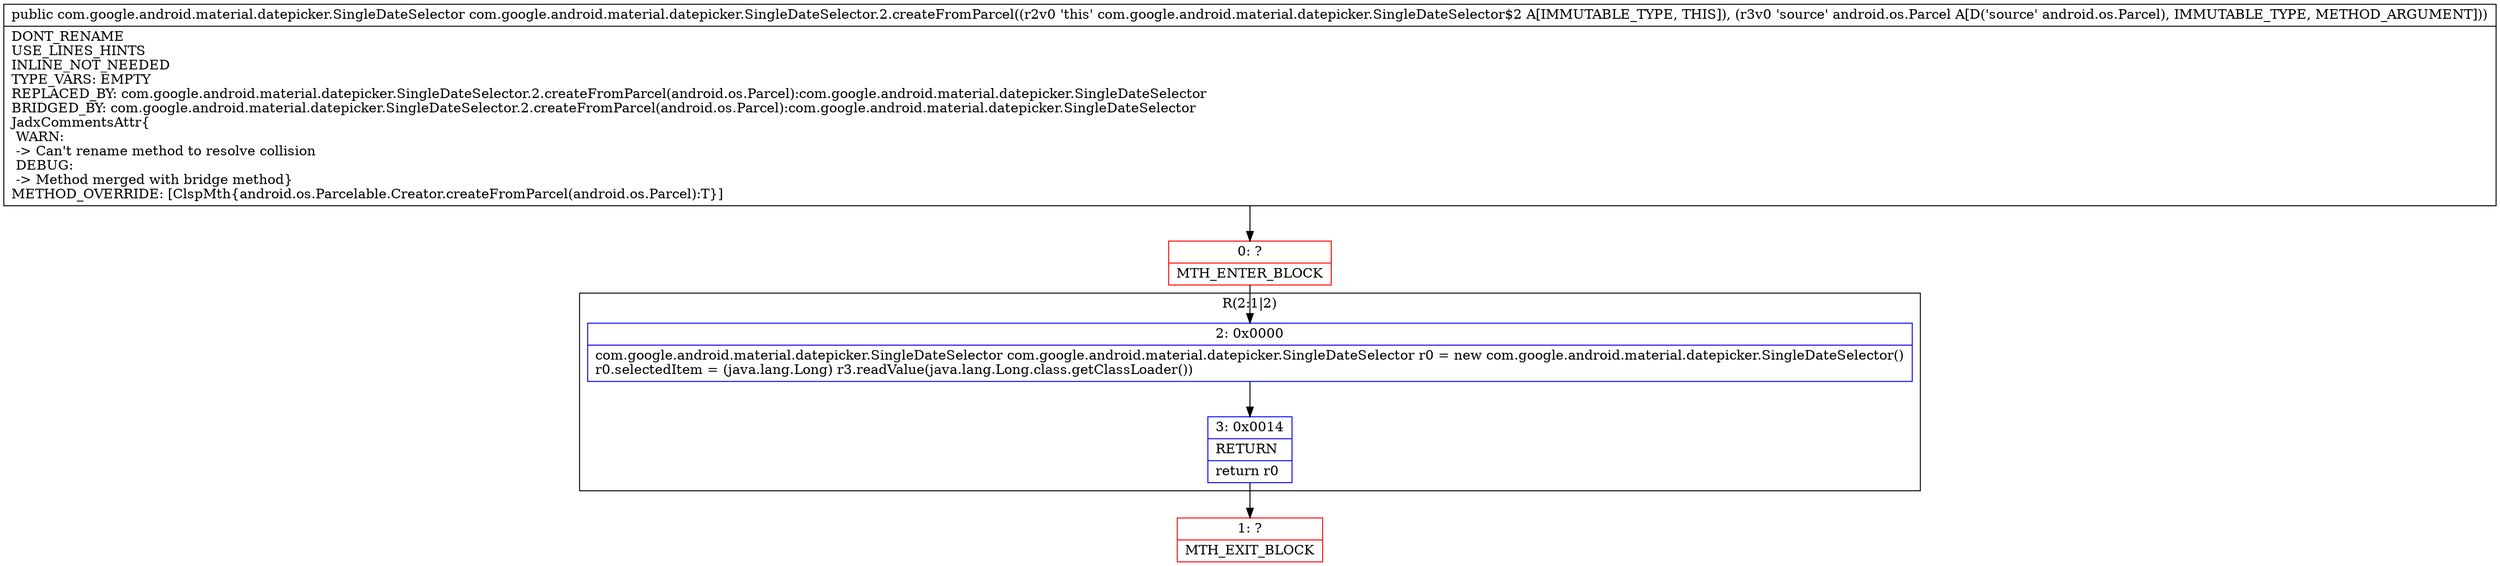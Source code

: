 digraph "CFG forcom.google.android.material.datepicker.SingleDateSelector.2.createFromParcel(Landroid\/os\/Parcel;)Lcom\/google\/android\/material\/datepicker\/SingleDateSelector;" {
subgraph cluster_Region_1308682193 {
label = "R(2:1|2)";
node [shape=record,color=blue];
Node_2 [shape=record,label="{2\:\ 0x0000|com.google.android.material.datepicker.SingleDateSelector com.google.android.material.datepicker.SingleDateSelector r0 = new com.google.android.material.datepicker.SingleDateSelector()\lr0.selectedItem = (java.lang.Long) r3.readValue(java.lang.Long.class.getClassLoader())\l}"];
Node_3 [shape=record,label="{3\:\ 0x0014|RETURN\l|return r0\l}"];
}
Node_0 [shape=record,color=red,label="{0\:\ ?|MTH_ENTER_BLOCK\l}"];
Node_1 [shape=record,color=red,label="{1\:\ ?|MTH_EXIT_BLOCK\l}"];
MethodNode[shape=record,label="{public com.google.android.material.datepicker.SingleDateSelector com.google.android.material.datepicker.SingleDateSelector.2.createFromParcel((r2v0 'this' com.google.android.material.datepicker.SingleDateSelector$2 A[IMMUTABLE_TYPE, THIS]), (r3v0 'source' android.os.Parcel A[D('source' android.os.Parcel), IMMUTABLE_TYPE, METHOD_ARGUMENT]))  | DONT_RENAME\lUSE_LINES_HINTS\lINLINE_NOT_NEEDED\lTYPE_VARS: EMPTY\lREPLACED_BY: com.google.android.material.datepicker.SingleDateSelector.2.createFromParcel(android.os.Parcel):com.google.android.material.datepicker.SingleDateSelector\lBRIDGED_BY: com.google.android.material.datepicker.SingleDateSelector.2.createFromParcel(android.os.Parcel):com.google.android.material.datepicker.SingleDateSelector\lJadxCommentsAttr\{\l WARN: \l \-\> Can't rename method to resolve collision\l DEBUG: \l \-\> Method merged with bridge method\}\lMETHOD_OVERRIDE: [ClspMth\{android.os.Parcelable.Creator.createFromParcel(android.os.Parcel):T\}]\l}"];
MethodNode -> Node_0;Node_2 -> Node_3;
Node_3 -> Node_1;
Node_0 -> Node_2;
}

